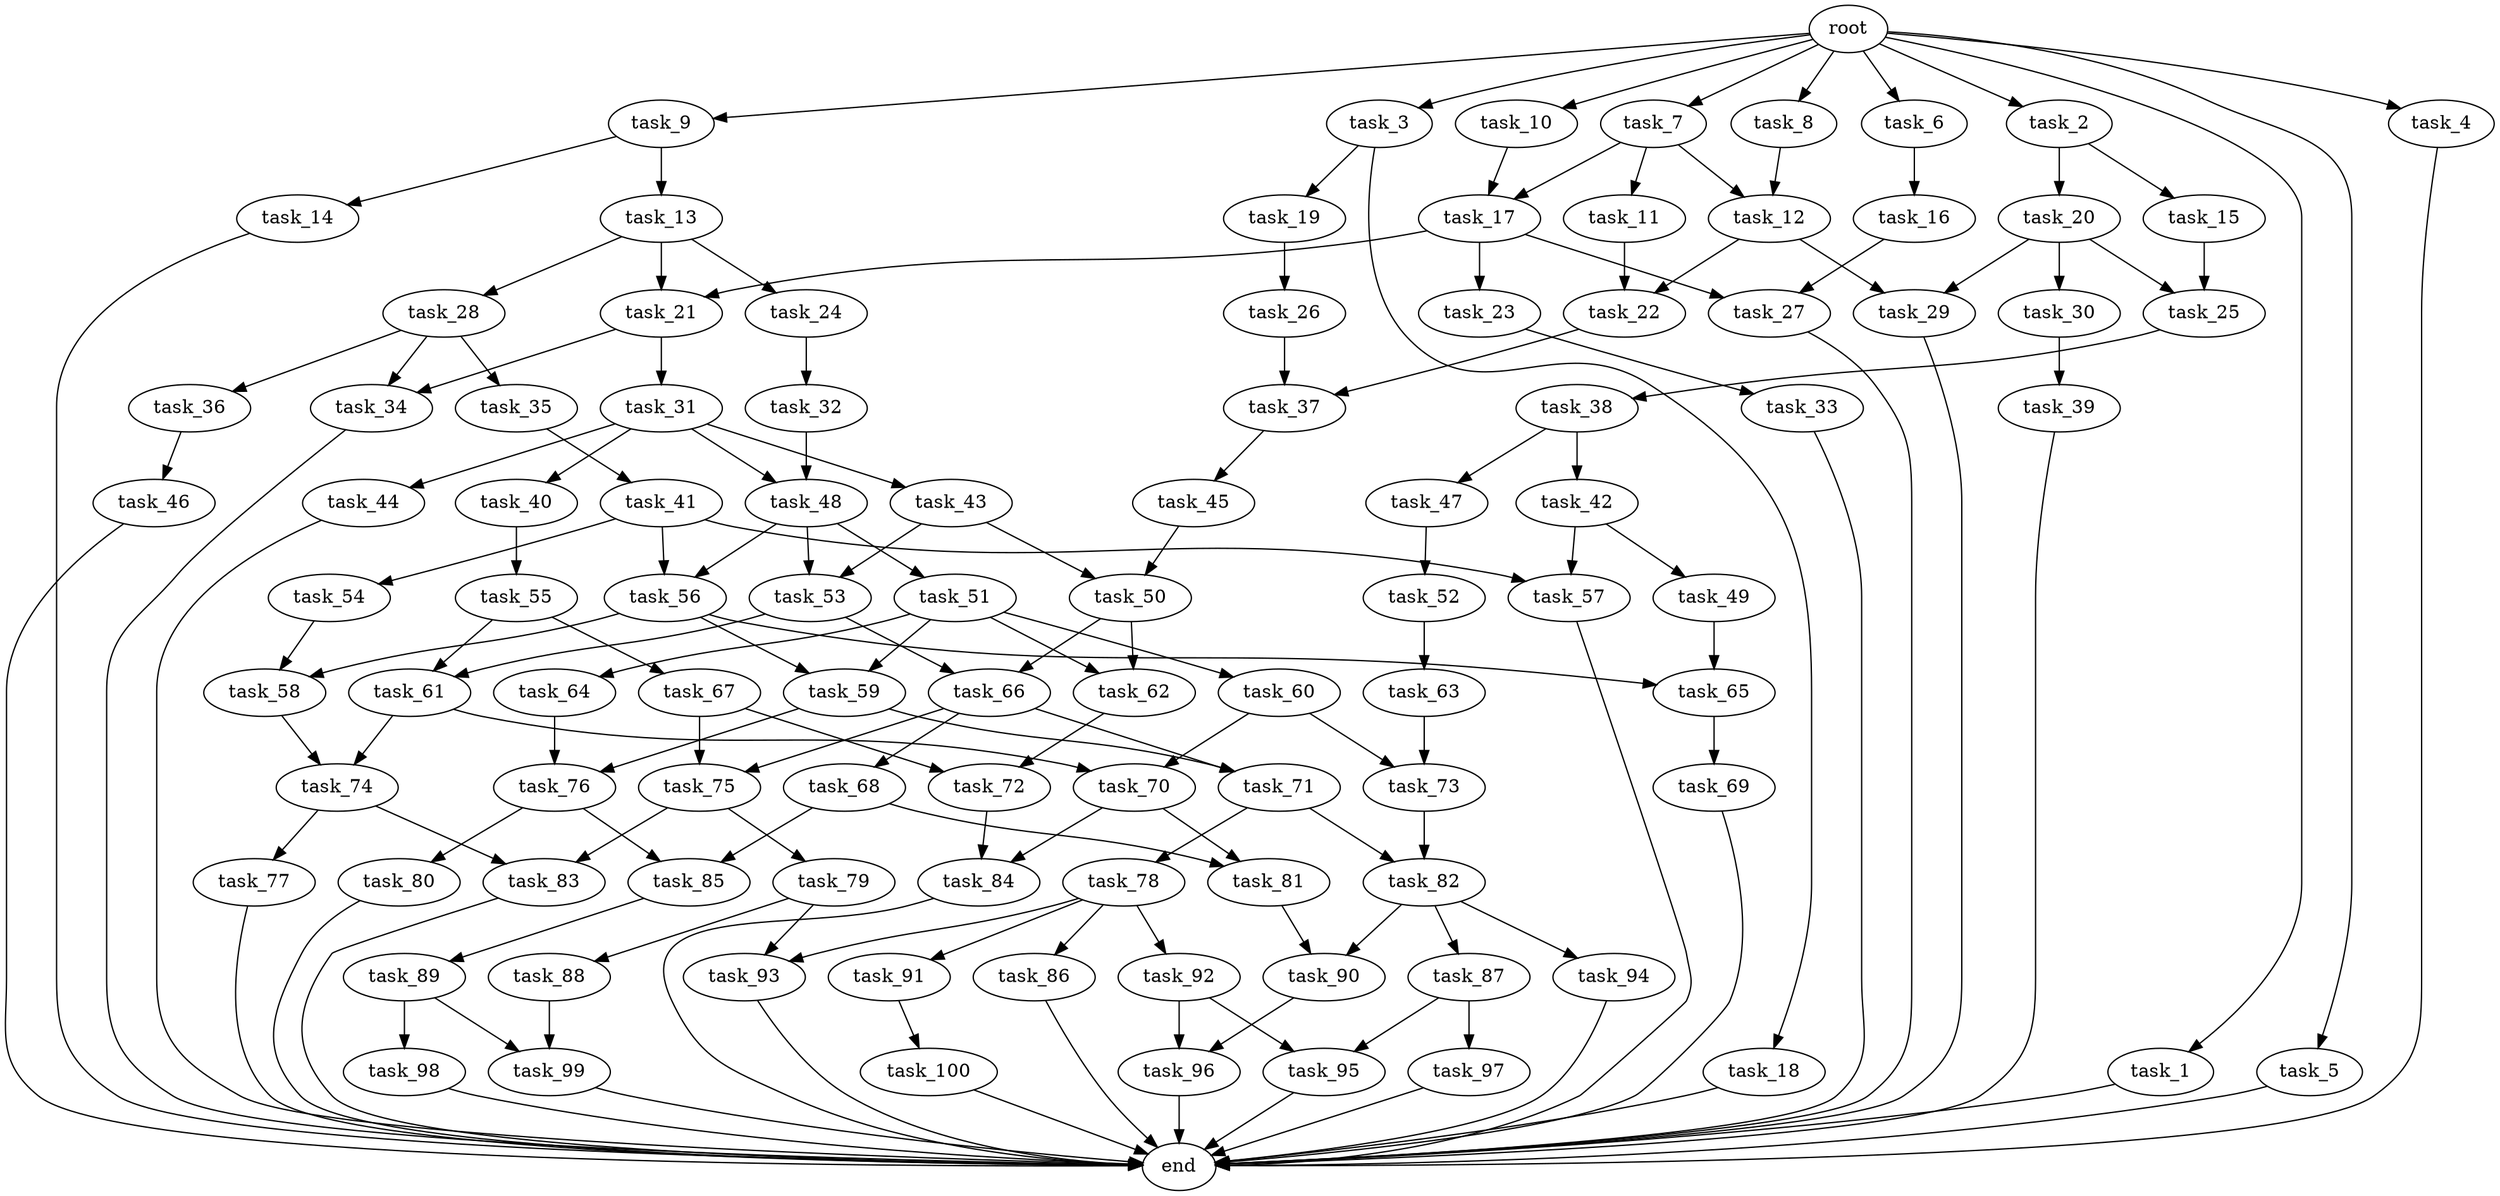 digraph G {
  task_19 [size="4.171298e+09"];
  task_53 [size="3.880736e+09"];
  task_69 [size="2.459283e+09"];
  task_25 [size="2.301159e+09"];
  task_51 [size="1.012361e+09"];
  task_61 [size="1.684942e+09"];
  task_72 [size="1.887504e+09"];
  task_59 [size="2.814607e+09"];
  task_6 [size="3.989653e+09"];
  root [size="0.000000e+00"];
  task_3 [size="4.017563e+09"];
  task_60 [size="2.734422e+09"];
  task_76 [size="1.812071e+08"];
  task_48 [size="3.711394e+09"];
  task_84 [size="4.398883e+09"];
  task_86 [size="1.658521e+09"];
  task_11 [size="1.246543e+08"];
  task_54 [size="3.108845e+09"];
  task_36 [size="2.359936e+09"];
  task_97 [size="2.841854e+09"];
  task_58 [size="8.857551e+08"];
  task_62 [size="3.018884e+09"];
  task_57 [size="2.571238e+09"];
  task_22 [size="1.638487e+09"];
  task_28 [size="3.879963e+09"];
  task_41 [size="2.258895e+09"];
  task_78 [size="3.382990e+09"];
  task_47 [size="1.065839e+09"];
  task_43 [size="3.271880e+09"];
  task_94 [size="3.964200e+09"];
  task_9 [size="3.940812e+09"];
  task_68 [size="4.521830e+09"];
  task_70 [size="4.172043e+09"];
  task_23 [size="2.854668e+09"];
  task_88 [size="2.821344e+09"];
  task_8 [size="4.589004e+09"];
  task_87 [size="1.385987e+09"];
  task_35 [size="2.080860e+09"];
  task_42 [size="4.300245e+09"];
  end [size="0.000000e+00"];
  task_63 [size="1.905927e+09"];
  task_45 [size="3.659961e+09"];
  task_17 [size="2.833149e+09"];
  task_7 [size="1.320092e+09"];
  task_13 [size="3.509754e+09"];
  task_1 [size="1.935869e+09"];
  task_100 [size="3.458833e+09"];
  task_89 [size="2.430179e+09"];
  task_83 [size="8.795456e+08"];
  task_74 [size="2.744739e+09"];
  task_90 [size="3.073241e+09"];
  task_34 [size="4.531629e+09"];
  task_85 [size="1.249272e+09"];
  task_98 [size="2.950397e+08"];
  task_67 [size="3.778836e+09"];
  task_21 [size="4.935699e+09"];
  task_82 [size="4.349522e+09"];
  task_20 [size="2.239368e+09"];
  task_52 [size="1.178336e+09"];
  task_50 [size="1.617787e+08"];
  task_31 [size="2.219784e+09"];
  task_93 [size="3.416576e+09"];
  task_79 [size="3.169107e+09"];
  task_15 [size="2.350011e+09"];
  task_96 [size="5.956988e+08"];
  task_5 [size="4.767274e+09"];
  task_12 [size="4.186405e+09"];
  task_32 [size="6.918997e+07"];
  task_4 [size="2.442893e+09"];
  task_44 [size="3.927465e+09"];
  task_16 [size="2.753022e+09"];
  task_92 [size="4.738502e+09"];
  task_18 [size="4.158626e+09"];
  task_80 [size="1.179475e+09"];
  task_37 [size="4.140425e+09"];
  task_71 [size="1.543457e+09"];
  task_24 [size="1.470404e+09"];
  task_64 [size="2.166887e+09"];
  task_26 [size="3.743987e+09"];
  task_81 [size="2.653810e+09"];
  task_66 [size="3.933821e+09"];
  task_56 [size="3.745779e+09"];
  task_33 [size="2.659790e+09"];
  task_77 [size="6.264493e+08"];
  task_14 [size="1.669120e+09"];
  task_65 [size="4.439805e+09"];
  task_99 [size="4.368831e+09"];
  task_29 [size="2.919817e+09"];
  task_73 [size="4.405199e+09"];
  task_49 [size="1.757651e+09"];
  task_30 [size="5.132866e+08"];
  task_55 [size="2.463773e+09"];
  task_75 [size="2.985806e+09"];
  task_46 [size="3.360654e+09"];
  task_27 [size="3.168086e+09"];
  task_39 [size="3.683763e+09"];
  task_38 [size="5.300241e+08"];
  task_2 [size="2.960637e+09"];
  task_91 [size="1.346605e+09"];
  task_95 [size="2.711755e+09"];
  task_40 [size="8.048331e+07"];
  task_10 [size="1.426388e+09"];

  task_19 -> task_26 [size="8.342595e+08"];
  task_53 -> task_61 [size="3.880736e+08"];
  task_53 -> task_66 [size="3.880736e+08"];
  task_69 -> end [size="1.000000e-12"];
  task_25 -> task_38 [size="2.301159e+08"];
  task_51 -> task_59 [size="2.024722e+08"];
  task_51 -> task_62 [size="2.024722e+08"];
  task_51 -> task_60 [size="2.024722e+08"];
  task_51 -> task_64 [size="2.024722e+08"];
  task_61 -> task_70 [size="1.684942e+08"];
  task_61 -> task_74 [size="1.684942e+08"];
  task_72 -> task_84 [size="1.887504e+08"];
  task_59 -> task_71 [size="2.814607e+08"];
  task_59 -> task_76 [size="2.814607e+08"];
  task_6 -> task_16 [size="7.979305e+08"];
  root -> task_2 [size="1.000000e-12"];
  root -> task_7 [size="1.000000e-12"];
  root -> task_4 [size="1.000000e-12"];
  root -> task_5 [size="1.000000e-12"];
  root -> task_3 [size="1.000000e-12"];
  root -> task_8 [size="1.000000e-12"];
  root -> task_9 [size="1.000000e-12"];
  root -> task_10 [size="1.000000e-12"];
  root -> task_6 [size="1.000000e-12"];
  root -> task_1 [size="1.000000e-12"];
  task_3 -> task_19 [size="8.035127e+08"];
  task_3 -> task_18 [size="8.035127e+08"];
  task_60 -> task_70 [size="5.468845e+08"];
  task_60 -> task_73 [size="5.468845e+08"];
  task_76 -> task_85 [size="1.812071e+07"];
  task_76 -> task_80 [size="1.812071e+07"];
  task_48 -> task_53 [size="3.711394e+08"];
  task_48 -> task_56 [size="3.711394e+08"];
  task_48 -> task_51 [size="3.711394e+08"];
  task_84 -> end [size="1.000000e-12"];
  task_86 -> end [size="1.000000e-12"];
  task_11 -> task_22 [size="2.493085e+07"];
  task_54 -> task_58 [size="6.217689e+08"];
  task_36 -> task_46 [size="4.719873e+08"];
  task_97 -> end [size="1.000000e-12"];
  task_58 -> task_74 [size="8.857551e+07"];
  task_62 -> task_72 [size="3.018884e+08"];
  task_57 -> end [size="1.000000e-12"];
  task_22 -> task_37 [size="1.638487e+08"];
  task_28 -> task_34 [size="7.759926e+08"];
  task_28 -> task_36 [size="7.759926e+08"];
  task_28 -> task_35 [size="7.759926e+08"];
  task_41 -> task_57 [size="4.517789e+08"];
  task_41 -> task_54 [size="4.517789e+08"];
  task_41 -> task_56 [size="4.517789e+08"];
  task_78 -> task_86 [size="6.765980e+08"];
  task_78 -> task_93 [size="6.765980e+08"];
  task_78 -> task_92 [size="6.765980e+08"];
  task_78 -> task_91 [size="6.765980e+08"];
  task_47 -> task_52 [size="2.131678e+08"];
  task_43 -> task_50 [size="6.543761e+08"];
  task_43 -> task_53 [size="6.543761e+08"];
  task_94 -> end [size="1.000000e-12"];
  task_9 -> task_14 [size="7.881624e+08"];
  task_9 -> task_13 [size="7.881624e+08"];
  task_68 -> task_85 [size="9.043660e+08"];
  task_68 -> task_81 [size="9.043660e+08"];
  task_70 -> task_84 [size="4.172043e+08"];
  task_70 -> task_81 [size="4.172043e+08"];
  task_23 -> task_33 [size="5.709336e+08"];
  task_88 -> task_99 [size="5.642689e+08"];
  task_8 -> task_12 [size="9.178008e+08"];
  task_87 -> task_95 [size="2.771975e+08"];
  task_87 -> task_97 [size="2.771975e+08"];
  task_35 -> task_41 [size="4.161720e+08"];
  task_42 -> task_57 [size="8.600490e+08"];
  task_42 -> task_49 [size="8.600490e+08"];
  task_63 -> task_73 [size="3.811854e+08"];
  task_45 -> task_50 [size="7.319921e+08"];
  task_17 -> task_21 [size="2.833149e+08"];
  task_17 -> task_27 [size="2.833149e+08"];
  task_17 -> task_23 [size="2.833149e+08"];
  task_7 -> task_12 [size="2.640183e+08"];
  task_7 -> task_17 [size="2.640183e+08"];
  task_7 -> task_11 [size="2.640183e+08"];
  task_13 -> task_21 [size="7.019509e+08"];
  task_13 -> task_24 [size="7.019509e+08"];
  task_13 -> task_28 [size="7.019509e+08"];
  task_1 -> end [size="1.000000e-12"];
  task_100 -> end [size="1.000000e-12"];
  task_89 -> task_99 [size="4.860358e+08"];
  task_89 -> task_98 [size="4.860358e+08"];
  task_83 -> end [size="1.000000e-12"];
  task_74 -> task_77 [size="2.744739e+08"];
  task_74 -> task_83 [size="2.744739e+08"];
  task_90 -> task_96 [size="3.073241e+08"];
  task_34 -> end [size="1.000000e-12"];
  task_85 -> task_89 [size="1.249272e+08"];
  task_98 -> end [size="1.000000e-12"];
  task_67 -> task_75 [size="7.557673e+08"];
  task_67 -> task_72 [size="7.557673e+08"];
  task_21 -> task_31 [size="4.935699e+08"];
  task_21 -> task_34 [size="4.935699e+08"];
  task_82 -> task_94 [size="4.349522e+08"];
  task_82 -> task_87 [size="4.349522e+08"];
  task_82 -> task_90 [size="4.349522e+08"];
  task_20 -> task_30 [size="4.478736e+08"];
  task_20 -> task_29 [size="4.478736e+08"];
  task_20 -> task_25 [size="4.478736e+08"];
  task_52 -> task_63 [size="2.356671e+08"];
  task_50 -> task_62 [size="1.617787e+07"];
  task_50 -> task_66 [size="1.617787e+07"];
  task_31 -> task_43 [size="4.439568e+08"];
  task_31 -> task_40 [size="4.439568e+08"];
  task_31 -> task_44 [size="4.439568e+08"];
  task_31 -> task_48 [size="4.439568e+08"];
  task_93 -> end [size="1.000000e-12"];
  task_79 -> task_88 [size="6.338214e+08"];
  task_79 -> task_93 [size="6.338214e+08"];
  task_15 -> task_25 [size="4.700022e+08"];
  task_96 -> end [size="1.000000e-12"];
  task_5 -> end [size="1.000000e-12"];
  task_12 -> task_29 [size="4.186405e+08"];
  task_12 -> task_22 [size="4.186405e+08"];
  task_32 -> task_48 [size="1.383799e+07"];
  task_4 -> end [size="1.000000e-12"];
  task_44 -> end [size="1.000000e-12"];
  task_16 -> task_27 [size="5.506043e+08"];
  task_92 -> task_96 [size="9.477003e+08"];
  task_92 -> task_95 [size="9.477003e+08"];
  task_18 -> end [size="1.000000e-12"];
  task_80 -> end [size="1.000000e-12"];
  task_37 -> task_45 [size="4.140425e+08"];
  task_71 -> task_78 [size="1.543457e+08"];
  task_71 -> task_82 [size="1.543457e+08"];
  task_24 -> task_32 [size="2.940807e+08"];
  task_64 -> task_76 [size="4.333773e+08"];
  task_26 -> task_37 [size="7.487974e+08"];
  task_81 -> task_90 [size="2.653810e+08"];
  task_66 -> task_75 [size="3.933821e+08"];
  task_66 -> task_71 [size="3.933821e+08"];
  task_66 -> task_68 [size="3.933821e+08"];
  task_56 -> task_58 [size="3.745779e+08"];
  task_56 -> task_65 [size="3.745779e+08"];
  task_56 -> task_59 [size="3.745779e+08"];
  task_33 -> end [size="1.000000e-12"];
  task_77 -> end [size="1.000000e-12"];
  task_14 -> end [size="1.000000e-12"];
  task_65 -> task_69 [size="4.439805e+08"];
  task_99 -> end [size="1.000000e-12"];
  task_29 -> end [size="1.000000e-12"];
  task_73 -> task_82 [size="4.405199e+08"];
  task_49 -> task_65 [size="3.515301e+08"];
  task_30 -> task_39 [size="1.026573e+08"];
  task_55 -> task_67 [size="4.927545e+08"];
  task_55 -> task_61 [size="4.927545e+08"];
  task_75 -> task_79 [size="2.985806e+08"];
  task_75 -> task_83 [size="2.985806e+08"];
  task_46 -> end [size="1.000000e-12"];
  task_27 -> end [size="1.000000e-12"];
  task_39 -> end [size="1.000000e-12"];
  task_38 -> task_47 [size="1.060048e+08"];
  task_38 -> task_42 [size="1.060048e+08"];
  task_2 -> task_20 [size="5.921274e+08"];
  task_2 -> task_15 [size="5.921274e+08"];
  task_91 -> task_100 [size="2.693211e+08"];
  task_95 -> end [size="1.000000e-12"];
  task_40 -> task_55 [size="1.609666e+07"];
  task_10 -> task_17 [size="2.852776e+08"];
}
